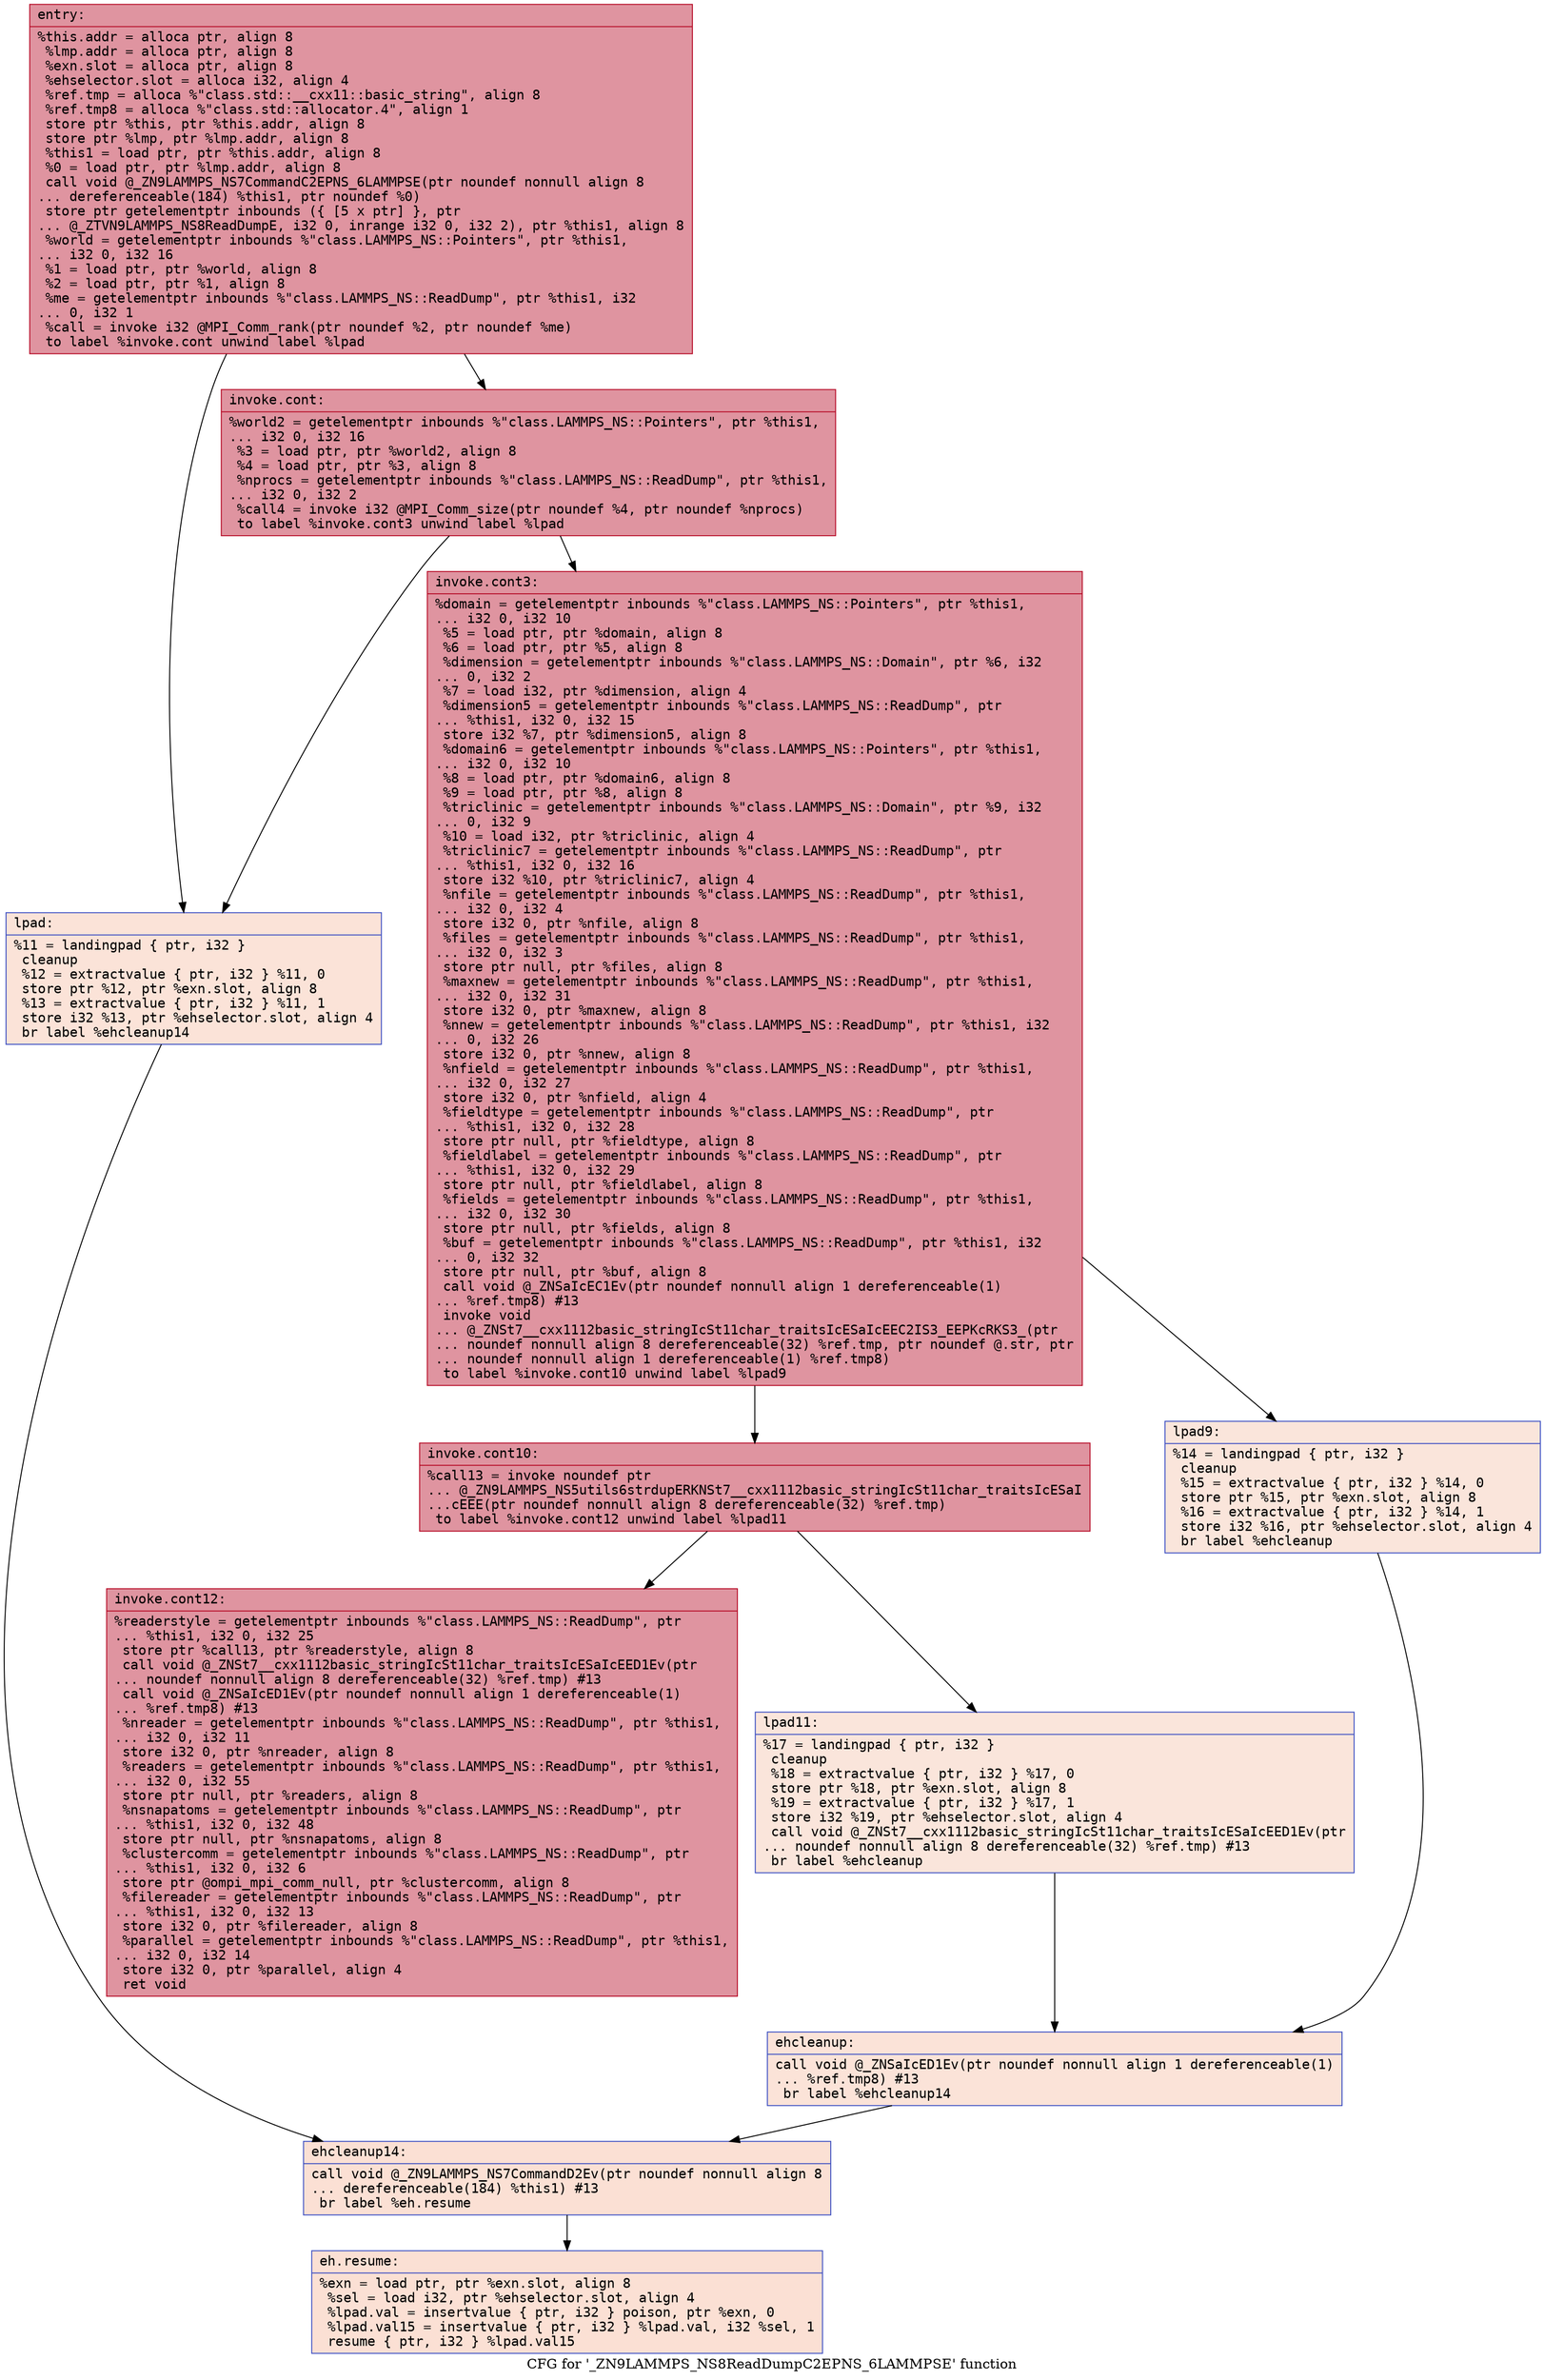 digraph "CFG for '_ZN9LAMMPS_NS8ReadDumpC2EPNS_6LAMMPSE' function" {
	label="CFG for '_ZN9LAMMPS_NS8ReadDumpC2EPNS_6LAMMPSE' function";

	Node0x5602382cbcb0 [shape=record,color="#b70d28ff", style=filled, fillcolor="#b70d2870" fontname="Courier",label="{entry:\l|  %this.addr = alloca ptr, align 8\l  %lmp.addr = alloca ptr, align 8\l  %exn.slot = alloca ptr, align 8\l  %ehselector.slot = alloca i32, align 4\l  %ref.tmp = alloca %\"class.std::__cxx11::basic_string\", align 8\l  %ref.tmp8 = alloca %\"class.std::allocator.4\", align 1\l  store ptr %this, ptr %this.addr, align 8\l  store ptr %lmp, ptr %lmp.addr, align 8\l  %this1 = load ptr, ptr %this.addr, align 8\l  %0 = load ptr, ptr %lmp.addr, align 8\l  call void @_ZN9LAMMPS_NS7CommandC2EPNS_6LAMMPSE(ptr noundef nonnull align 8\l... dereferenceable(184) %this1, ptr noundef %0)\l  store ptr getelementptr inbounds (\{ [5 x ptr] \}, ptr\l... @_ZTVN9LAMMPS_NS8ReadDumpE, i32 0, inrange i32 0, i32 2), ptr %this1, align 8\l  %world = getelementptr inbounds %\"class.LAMMPS_NS::Pointers\", ptr %this1,\l... i32 0, i32 16\l  %1 = load ptr, ptr %world, align 8\l  %2 = load ptr, ptr %1, align 8\l  %me = getelementptr inbounds %\"class.LAMMPS_NS::ReadDump\", ptr %this1, i32\l... 0, i32 1\l  %call = invoke i32 @MPI_Comm_rank(ptr noundef %2, ptr noundef %me)\l          to label %invoke.cont unwind label %lpad\l}"];
	Node0x5602382cbcb0 -> Node0x5602382cd540[tooltip="entry -> invoke.cont\nProbability 100.00%" ];
	Node0x5602382cbcb0 -> Node0x5602382cd7c0[tooltip="entry -> lpad\nProbability 0.00%" ];
	Node0x5602382cd540 [shape=record,color="#b70d28ff", style=filled, fillcolor="#b70d2870" fontname="Courier",label="{invoke.cont:\l|  %world2 = getelementptr inbounds %\"class.LAMMPS_NS::Pointers\", ptr %this1,\l... i32 0, i32 16\l  %3 = load ptr, ptr %world2, align 8\l  %4 = load ptr, ptr %3, align 8\l  %nprocs = getelementptr inbounds %\"class.LAMMPS_NS::ReadDump\", ptr %this1,\l... i32 0, i32 2\l  %call4 = invoke i32 @MPI_Comm_size(ptr noundef %4, ptr noundef %nprocs)\l          to label %invoke.cont3 unwind label %lpad\l}"];
	Node0x5602382cd540 -> Node0x5602382cdda0[tooltip="invoke.cont -> invoke.cont3\nProbability 100.00%" ];
	Node0x5602382cd540 -> Node0x5602382cd7c0[tooltip="invoke.cont -> lpad\nProbability 0.00%" ];
	Node0x5602382cdda0 [shape=record,color="#b70d28ff", style=filled, fillcolor="#b70d2870" fontname="Courier",label="{invoke.cont3:\l|  %domain = getelementptr inbounds %\"class.LAMMPS_NS::Pointers\", ptr %this1,\l... i32 0, i32 10\l  %5 = load ptr, ptr %domain, align 8\l  %6 = load ptr, ptr %5, align 8\l  %dimension = getelementptr inbounds %\"class.LAMMPS_NS::Domain\", ptr %6, i32\l... 0, i32 2\l  %7 = load i32, ptr %dimension, align 4\l  %dimension5 = getelementptr inbounds %\"class.LAMMPS_NS::ReadDump\", ptr\l... %this1, i32 0, i32 15\l  store i32 %7, ptr %dimension5, align 8\l  %domain6 = getelementptr inbounds %\"class.LAMMPS_NS::Pointers\", ptr %this1,\l... i32 0, i32 10\l  %8 = load ptr, ptr %domain6, align 8\l  %9 = load ptr, ptr %8, align 8\l  %triclinic = getelementptr inbounds %\"class.LAMMPS_NS::Domain\", ptr %9, i32\l... 0, i32 9\l  %10 = load i32, ptr %triclinic, align 4\l  %triclinic7 = getelementptr inbounds %\"class.LAMMPS_NS::ReadDump\", ptr\l... %this1, i32 0, i32 16\l  store i32 %10, ptr %triclinic7, align 4\l  %nfile = getelementptr inbounds %\"class.LAMMPS_NS::ReadDump\", ptr %this1,\l... i32 0, i32 4\l  store i32 0, ptr %nfile, align 8\l  %files = getelementptr inbounds %\"class.LAMMPS_NS::ReadDump\", ptr %this1,\l... i32 0, i32 3\l  store ptr null, ptr %files, align 8\l  %maxnew = getelementptr inbounds %\"class.LAMMPS_NS::ReadDump\", ptr %this1,\l... i32 0, i32 31\l  store i32 0, ptr %maxnew, align 8\l  %nnew = getelementptr inbounds %\"class.LAMMPS_NS::ReadDump\", ptr %this1, i32\l... 0, i32 26\l  store i32 0, ptr %nnew, align 8\l  %nfield = getelementptr inbounds %\"class.LAMMPS_NS::ReadDump\", ptr %this1,\l... i32 0, i32 27\l  store i32 0, ptr %nfield, align 4\l  %fieldtype = getelementptr inbounds %\"class.LAMMPS_NS::ReadDump\", ptr\l... %this1, i32 0, i32 28\l  store ptr null, ptr %fieldtype, align 8\l  %fieldlabel = getelementptr inbounds %\"class.LAMMPS_NS::ReadDump\", ptr\l... %this1, i32 0, i32 29\l  store ptr null, ptr %fieldlabel, align 8\l  %fields = getelementptr inbounds %\"class.LAMMPS_NS::ReadDump\", ptr %this1,\l... i32 0, i32 30\l  store ptr null, ptr %fields, align 8\l  %buf = getelementptr inbounds %\"class.LAMMPS_NS::ReadDump\", ptr %this1, i32\l... 0, i32 32\l  store ptr null, ptr %buf, align 8\l  call void @_ZNSaIcEC1Ev(ptr noundef nonnull align 1 dereferenceable(1)\l... %ref.tmp8) #13\l  invoke void\l... @_ZNSt7__cxx1112basic_stringIcSt11char_traitsIcESaIcEEC2IS3_EEPKcRKS3_(ptr\l... noundef nonnull align 8 dereferenceable(32) %ref.tmp, ptr noundef @.str, ptr\l... noundef nonnull align 1 dereferenceable(1) %ref.tmp8)\l          to label %invoke.cont10 unwind label %lpad9\l}"];
	Node0x5602382cdda0 -> Node0x5602382d0270[tooltip="invoke.cont3 -> invoke.cont10\nProbability 100.00%" ];
	Node0x5602382cdda0 -> Node0x5602382d0350[tooltip="invoke.cont3 -> lpad9\nProbability 0.00%" ];
	Node0x5602382d0270 [shape=record,color="#b70d28ff", style=filled, fillcolor="#b70d2870" fontname="Courier",label="{invoke.cont10:\l|  %call13 = invoke noundef ptr\l... @_ZN9LAMMPS_NS5utils6strdupERKNSt7__cxx1112basic_stringIcSt11char_traitsIcESaI\l...cEEE(ptr noundef nonnull align 8 dereferenceable(32) %ref.tmp)\l          to label %invoke.cont12 unwind label %lpad11\l}"];
	Node0x5602382d0270 -> Node0x5602382d01c0[tooltip="invoke.cont10 -> invoke.cont12\nProbability 100.00%" ];
	Node0x5602382d0270 -> Node0x5602382d0770[tooltip="invoke.cont10 -> lpad11\nProbability 0.00%" ];
	Node0x5602382d01c0 [shape=record,color="#b70d28ff", style=filled, fillcolor="#b70d2870" fontname="Courier",label="{invoke.cont12:\l|  %readerstyle = getelementptr inbounds %\"class.LAMMPS_NS::ReadDump\", ptr\l... %this1, i32 0, i32 25\l  store ptr %call13, ptr %readerstyle, align 8\l  call void @_ZNSt7__cxx1112basic_stringIcSt11char_traitsIcESaIcEED1Ev(ptr\l... noundef nonnull align 8 dereferenceable(32) %ref.tmp) #13\l  call void @_ZNSaIcED1Ev(ptr noundef nonnull align 1 dereferenceable(1)\l... %ref.tmp8) #13\l  %nreader = getelementptr inbounds %\"class.LAMMPS_NS::ReadDump\", ptr %this1,\l... i32 0, i32 11\l  store i32 0, ptr %nreader, align 8\l  %readers = getelementptr inbounds %\"class.LAMMPS_NS::ReadDump\", ptr %this1,\l... i32 0, i32 55\l  store ptr null, ptr %readers, align 8\l  %nsnapatoms = getelementptr inbounds %\"class.LAMMPS_NS::ReadDump\", ptr\l... %this1, i32 0, i32 48\l  store ptr null, ptr %nsnapatoms, align 8\l  %clustercomm = getelementptr inbounds %\"class.LAMMPS_NS::ReadDump\", ptr\l... %this1, i32 0, i32 6\l  store ptr @ompi_mpi_comm_null, ptr %clustercomm, align 8\l  %filereader = getelementptr inbounds %\"class.LAMMPS_NS::ReadDump\", ptr\l... %this1, i32 0, i32 13\l  store i32 0, ptr %filereader, align 8\l  %parallel = getelementptr inbounds %\"class.LAMMPS_NS::ReadDump\", ptr %this1,\l... i32 0, i32 14\l  store i32 0, ptr %parallel, align 4\l  ret void\l}"];
	Node0x5602382cd7c0 [shape=record,color="#3d50c3ff", style=filled, fillcolor="#f6bfa670" fontname="Courier",label="{lpad:\l|  %11 = landingpad \{ ptr, i32 \}\l          cleanup\l  %12 = extractvalue \{ ptr, i32 \} %11, 0\l  store ptr %12, ptr %exn.slot, align 8\l  %13 = extractvalue \{ ptr, i32 \} %11, 1\l  store i32 %13, ptr %ehselector.slot, align 4\l  br label %ehcleanup14\l}"];
	Node0x5602382cd7c0 -> Node0x5602382d1c40[tooltip="lpad -> ehcleanup14\nProbability 100.00%" ];
	Node0x5602382d0350 [shape=record,color="#3d50c3ff", style=filled, fillcolor="#f4c5ad70" fontname="Courier",label="{lpad9:\l|  %14 = landingpad \{ ptr, i32 \}\l          cleanup\l  %15 = extractvalue \{ ptr, i32 \} %14, 0\l  store ptr %15, ptr %exn.slot, align 8\l  %16 = extractvalue \{ ptr, i32 \} %14, 1\l  store i32 %16, ptr %ehselector.slot, align 4\l  br label %ehcleanup\l}"];
	Node0x5602382d0350 -> Node0x5602382d2010[tooltip="lpad9 -> ehcleanup\nProbability 100.00%" ];
	Node0x5602382d0770 [shape=record,color="#3d50c3ff", style=filled, fillcolor="#f4c5ad70" fontname="Courier",label="{lpad11:\l|  %17 = landingpad \{ ptr, i32 \}\l          cleanup\l  %18 = extractvalue \{ ptr, i32 \} %17, 0\l  store ptr %18, ptr %exn.slot, align 8\l  %19 = extractvalue \{ ptr, i32 \} %17, 1\l  store i32 %19, ptr %ehselector.slot, align 4\l  call void @_ZNSt7__cxx1112basic_stringIcSt11char_traitsIcESaIcEED1Ev(ptr\l... noundef nonnull align 8 dereferenceable(32) %ref.tmp) #13\l  br label %ehcleanup\l}"];
	Node0x5602382d0770 -> Node0x5602382d2010[tooltip="lpad11 -> ehcleanup\nProbability 100.00%" ];
	Node0x5602382d2010 [shape=record,color="#3d50c3ff", style=filled, fillcolor="#f6bfa670" fontname="Courier",label="{ehcleanup:\l|  call void @_ZNSaIcED1Ev(ptr noundef nonnull align 1 dereferenceable(1)\l... %ref.tmp8) #13\l  br label %ehcleanup14\l}"];
	Node0x5602382d2010 -> Node0x5602382d1c40[tooltip="ehcleanup -> ehcleanup14\nProbability 100.00%" ];
	Node0x5602382d1c40 [shape=record,color="#3d50c3ff", style=filled, fillcolor="#f7b99e70" fontname="Courier",label="{ehcleanup14:\l|  call void @_ZN9LAMMPS_NS7CommandD2Ev(ptr noundef nonnull align 8\l... dereferenceable(184) %this1) #13\l  br label %eh.resume\l}"];
	Node0x5602382d1c40 -> Node0x5602382d2840[tooltip="ehcleanup14 -> eh.resume\nProbability 100.00%" ];
	Node0x5602382d2840 [shape=record,color="#3d50c3ff", style=filled, fillcolor="#f7b99e70" fontname="Courier",label="{eh.resume:\l|  %exn = load ptr, ptr %exn.slot, align 8\l  %sel = load i32, ptr %ehselector.slot, align 4\l  %lpad.val = insertvalue \{ ptr, i32 \} poison, ptr %exn, 0\l  %lpad.val15 = insertvalue \{ ptr, i32 \} %lpad.val, i32 %sel, 1\l  resume \{ ptr, i32 \} %lpad.val15\l}"];
}
